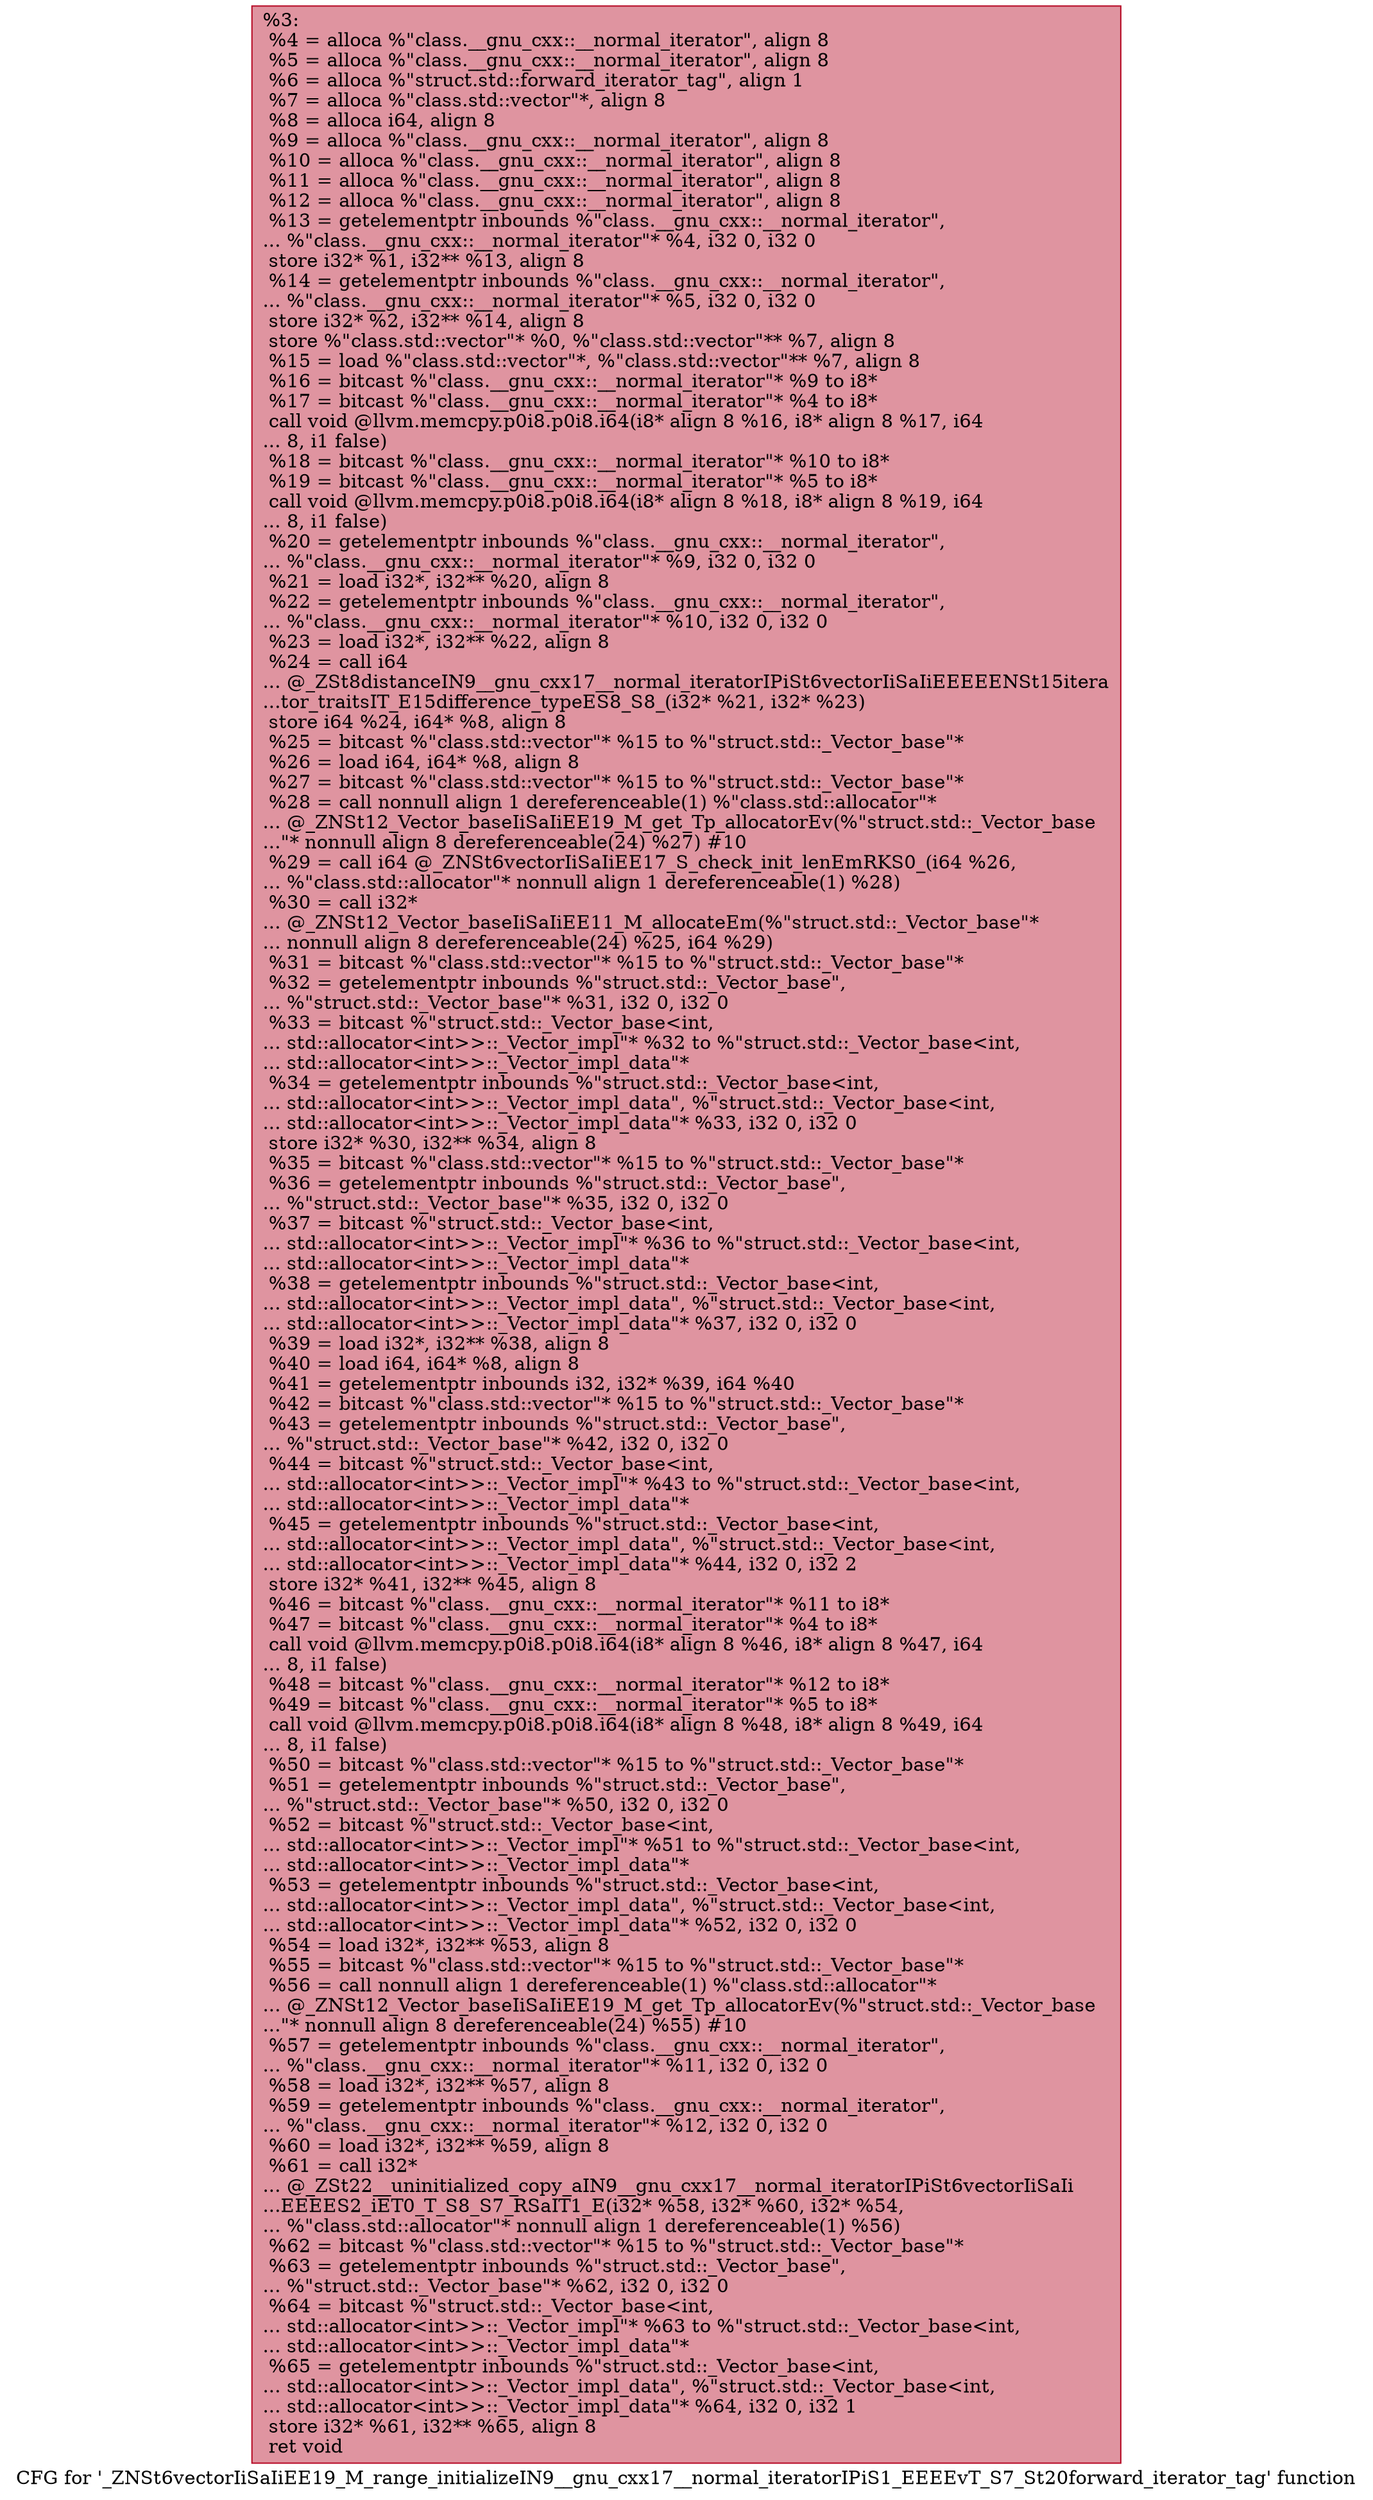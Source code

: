 digraph "CFG for '_ZNSt6vectorIiSaIiEE19_M_range_initializeIN9__gnu_cxx17__normal_iteratorIPiS1_EEEEvT_S7_St20forward_iterator_tag' function" {
	label="CFG for '_ZNSt6vectorIiSaIiEE19_M_range_initializeIN9__gnu_cxx17__normal_iteratorIPiS1_EEEEvT_S7_St20forward_iterator_tag' function";

	Node0x558bbab4c0a0 [shape=record,color="#b70d28ff", style=filled, fillcolor="#b70d2870",label="{%3:\l  %4 = alloca %\"class.__gnu_cxx::__normal_iterator\", align 8\l  %5 = alloca %\"class.__gnu_cxx::__normal_iterator\", align 8\l  %6 = alloca %\"struct.std::forward_iterator_tag\", align 1\l  %7 = alloca %\"class.std::vector\"*, align 8\l  %8 = alloca i64, align 8\l  %9 = alloca %\"class.__gnu_cxx::__normal_iterator\", align 8\l  %10 = alloca %\"class.__gnu_cxx::__normal_iterator\", align 8\l  %11 = alloca %\"class.__gnu_cxx::__normal_iterator\", align 8\l  %12 = alloca %\"class.__gnu_cxx::__normal_iterator\", align 8\l  %13 = getelementptr inbounds %\"class.__gnu_cxx::__normal_iterator\",\l... %\"class.__gnu_cxx::__normal_iterator\"* %4, i32 0, i32 0\l  store i32* %1, i32** %13, align 8\l  %14 = getelementptr inbounds %\"class.__gnu_cxx::__normal_iterator\",\l... %\"class.__gnu_cxx::__normal_iterator\"* %5, i32 0, i32 0\l  store i32* %2, i32** %14, align 8\l  store %\"class.std::vector\"* %0, %\"class.std::vector\"** %7, align 8\l  %15 = load %\"class.std::vector\"*, %\"class.std::vector\"** %7, align 8\l  %16 = bitcast %\"class.__gnu_cxx::__normal_iterator\"* %9 to i8*\l  %17 = bitcast %\"class.__gnu_cxx::__normal_iterator\"* %4 to i8*\l  call void @llvm.memcpy.p0i8.p0i8.i64(i8* align 8 %16, i8* align 8 %17, i64\l... 8, i1 false)\l  %18 = bitcast %\"class.__gnu_cxx::__normal_iterator\"* %10 to i8*\l  %19 = bitcast %\"class.__gnu_cxx::__normal_iterator\"* %5 to i8*\l  call void @llvm.memcpy.p0i8.p0i8.i64(i8* align 8 %18, i8* align 8 %19, i64\l... 8, i1 false)\l  %20 = getelementptr inbounds %\"class.__gnu_cxx::__normal_iterator\",\l... %\"class.__gnu_cxx::__normal_iterator\"* %9, i32 0, i32 0\l  %21 = load i32*, i32** %20, align 8\l  %22 = getelementptr inbounds %\"class.__gnu_cxx::__normal_iterator\",\l... %\"class.__gnu_cxx::__normal_iterator\"* %10, i32 0, i32 0\l  %23 = load i32*, i32** %22, align 8\l  %24 = call i64\l... @_ZSt8distanceIN9__gnu_cxx17__normal_iteratorIPiSt6vectorIiSaIiEEEEENSt15itera\l...tor_traitsIT_E15difference_typeES8_S8_(i32* %21, i32* %23)\l  store i64 %24, i64* %8, align 8\l  %25 = bitcast %\"class.std::vector\"* %15 to %\"struct.std::_Vector_base\"*\l  %26 = load i64, i64* %8, align 8\l  %27 = bitcast %\"class.std::vector\"* %15 to %\"struct.std::_Vector_base\"*\l  %28 = call nonnull align 1 dereferenceable(1) %\"class.std::allocator\"*\l... @_ZNSt12_Vector_baseIiSaIiEE19_M_get_Tp_allocatorEv(%\"struct.std::_Vector_base\l...\"* nonnull align 8 dereferenceable(24) %27) #10\l  %29 = call i64 @_ZNSt6vectorIiSaIiEE17_S_check_init_lenEmRKS0_(i64 %26,\l... %\"class.std::allocator\"* nonnull align 1 dereferenceable(1) %28)\l  %30 = call i32*\l... @_ZNSt12_Vector_baseIiSaIiEE11_M_allocateEm(%\"struct.std::_Vector_base\"*\l... nonnull align 8 dereferenceable(24) %25, i64 %29)\l  %31 = bitcast %\"class.std::vector\"* %15 to %\"struct.std::_Vector_base\"*\l  %32 = getelementptr inbounds %\"struct.std::_Vector_base\",\l... %\"struct.std::_Vector_base\"* %31, i32 0, i32 0\l  %33 = bitcast %\"struct.std::_Vector_base\<int,\l... std::allocator\<int\>\>::_Vector_impl\"* %32 to %\"struct.std::_Vector_base\<int,\l... std::allocator\<int\>\>::_Vector_impl_data\"*\l  %34 = getelementptr inbounds %\"struct.std::_Vector_base\<int,\l... std::allocator\<int\>\>::_Vector_impl_data\", %\"struct.std::_Vector_base\<int,\l... std::allocator\<int\>\>::_Vector_impl_data\"* %33, i32 0, i32 0\l  store i32* %30, i32** %34, align 8\l  %35 = bitcast %\"class.std::vector\"* %15 to %\"struct.std::_Vector_base\"*\l  %36 = getelementptr inbounds %\"struct.std::_Vector_base\",\l... %\"struct.std::_Vector_base\"* %35, i32 0, i32 0\l  %37 = bitcast %\"struct.std::_Vector_base\<int,\l... std::allocator\<int\>\>::_Vector_impl\"* %36 to %\"struct.std::_Vector_base\<int,\l... std::allocator\<int\>\>::_Vector_impl_data\"*\l  %38 = getelementptr inbounds %\"struct.std::_Vector_base\<int,\l... std::allocator\<int\>\>::_Vector_impl_data\", %\"struct.std::_Vector_base\<int,\l... std::allocator\<int\>\>::_Vector_impl_data\"* %37, i32 0, i32 0\l  %39 = load i32*, i32** %38, align 8\l  %40 = load i64, i64* %8, align 8\l  %41 = getelementptr inbounds i32, i32* %39, i64 %40\l  %42 = bitcast %\"class.std::vector\"* %15 to %\"struct.std::_Vector_base\"*\l  %43 = getelementptr inbounds %\"struct.std::_Vector_base\",\l... %\"struct.std::_Vector_base\"* %42, i32 0, i32 0\l  %44 = bitcast %\"struct.std::_Vector_base\<int,\l... std::allocator\<int\>\>::_Vector_impl\"* %43 to %\"struct.std::_Vector_base\<int,\l... std::allocator\<int\>\>::_Vector_impl_data\"*\l  %45 = getelementptr inbounds %\"struct.std::_Vector_base\<int,\l... std::allocator\<int\>\>::_Vector_impl_data\", %\"struct.std::_Vector_base\<int,\l... std::allocator\<int\>\>::_Vector_impl_data\"* %44, i32 0, i32 2\l  store i32* %41, i32** %45, align 8\l  %46 = bitcast %\"class.__gnu_cxx::__normal_iterator\"* %11 to i8*\l  %47 = bitcast %\"class.__gnu_cxx::__normal_iterator\"* %4 to i8*\l  call void @llvm.memcpy.p0i8.p0i8.i64(i8* align 8 %46, i8* align 8 %47, i64\l... 8, i1 false)\l  %48 = bitcast %\"class.__gnu_cxx::__normal_iterator\"* %12 to i8*\l  %49 = bitcast %\"class.__gnu_cxx::__normal_iterator\"* %5 to i8*\l  call void @llvm.memcpy.p0i8.p0i8.i64(i8* align 8 %48, i8* align 8 %49, i64\l... 8, i1 false)\l  %50 = bitcast %\"class.std::vector\"* %15 to %\"struct.std::_Vector_base\"*\l  %51 = getelementptr inbounds %\"struct.std::_Vector_base\",\l... %\"struct.std::_Vector_base\"* %50, i32 0, i32 0\l  %52 = bitcast %\"struct.std::_Vector_base\<int,\l... std::allocator\<int\>\>::_Vector_impl\"* %51 to %\"struct.std::_Vector_base\<int,\l... std::allocator\<int\>\>::_Vector_impl_data\"*\l  %53 = getelementptr inbounds %\"struct.std::_Vector_base\<int,\l... std::allocator\<int\>\>::_Vector_impl_data\", %\"struct.std::_Vector_base\<int,\l... std::allocator\<int\>\>::_Vector_impl_data\"* %52, i32 0, i32 0\l  %54 = load i32*, i32** %53, align 8\l  %55 = bitcast %\"class.std::vector\"* %15 to %\"struct.std::_Vector_base\"*\l  %56 = call nonnull align 1 dereferenceable(1) %\"class.std::allocator\"*\l... @_ZNSt12_Vector_baseIiSaIiEE19_M_get_Tp_allocatorEv(%\"struct.std::_Vector_base\l...\"* nonnull align 8 dereferenceable(24) %55) #10\l  %57 = getelementptr inbounds %\"class.__gnu_cxx::__normal_iterator\",\l... %\"class.__gnu_cxx::__normal_iterator\"* %11, i32 0, i32 0\l  %58 = load i32*, i32** %57, align 8\l  %59 = getelementptr inbounds %\"class.__gnu_cxx::__normal_iterator\",\l... %\"class.__gnu_cxx::__normal_iterator\"* %12, i32 0, i32 0\l  %60 = load i32*, i32** %59, align 8\l  %61 = call i32*\l... @_ZSt22__uninitialized_copy_aIN9__gnu_cxx17__normal_iteratorIPiSt6vectorIiSaIi\l...EEEES2_iET0_T_S8_S7_RSaIT1_E(i32* %58, i32* %60, i32* %54,\l... %\"class.std::allocator\"* nonnull align 1 dereferenceable(1) %56)\l  %62 = bitcast %\"class.std::vector\"* %15 to %\"struct.std::_Vector_base\"*\l  %63 = getelementptr inbounds %\"struct.std::_Vector_base\",\l... %\"struct.std::_Vector_base\"* %62, i32 0, i32 0\l  %64 = bitcast %\"struct.std::_Vector_base\<int,\l... std::allocator\<int\>\>::_Vector_impl\"* %63 to %\"struct.std::_Vector_base\<int,\l... std::allocator\<int\>\>::_Vector_impl_data\"*\l  %65 = getelementptr inbounds %\"struct.std::_Vector_base\<int,\l... std::allocator\<int\>\>::_Vector_impl_data\", %\"struct.std::_Vector_base\<int,\l... std::allocator\<int\>\>::_Vector_impl_data\"* %64, i32 0, i32 1\l  store i32* %61, i32** %65, align 8\l  ret void\l}"];
}
